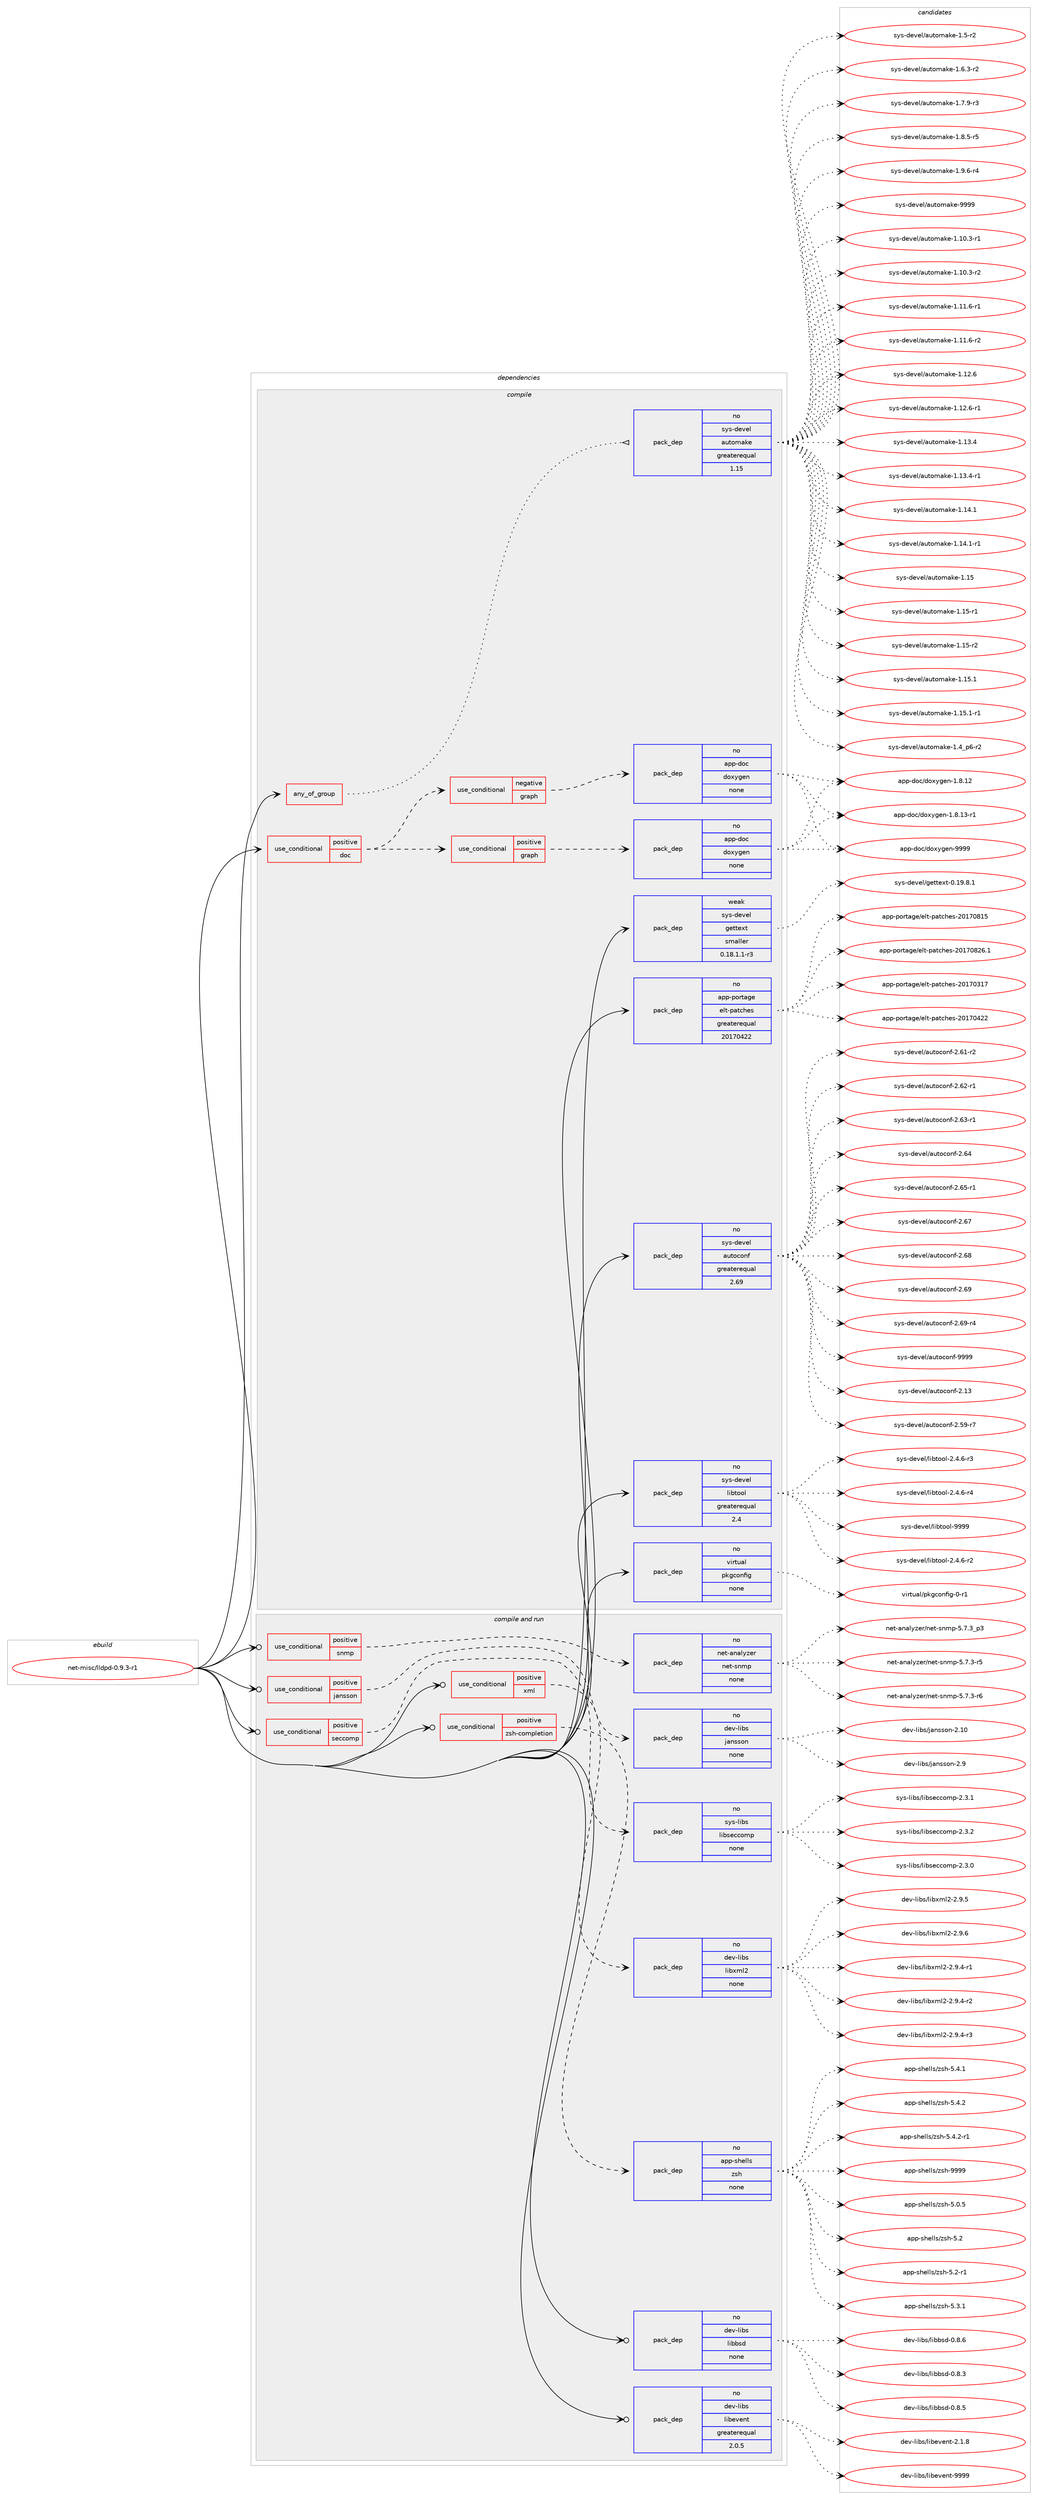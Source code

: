 digraph prolog {

# *************
# Graph options
# *************

newrank=true;
concentrate=true;
compound=true;
graph [rankdir=LR,fontname=Helvetica,fontsize=10,ranksep=1.5];#, ranksep=2.5, nodesep=0.2];
edge  [arrowhead=vee];
node  [fontname=Helvetica,fontsize=10];

# **********
# The ebuild
# **********

subgraph cluster_leftcol {
color=gray;
rank=same;
label=<<i>ebuild</i>>;
id [label="net-misc/lldpd-0.9.3-r1", color=red, width=4, href="../net-misc/lldpd-0.9.3-r1.svg"];
}

# ****************
# The dependencies
# ****************

subgraph cluster_midcol {
color=gray;
label=<<i>dependencies</i>>;
subgraph cluster_compile {
fillcolor="#eeeeee";
style=filled;
label=<<i>compile</i>>;
subgraph any7029 {
dependency426868 [label=<<TABLE BORDER="0" CELLBORDER="1" CELLSPACING="0" CELLPADDING="4"><TR><TD CELLPADDING="10">any_of_group</TD></TR></TABLE>>, shape=none, color=red];subgraph pack313881 {
dependency426869 [label=<<TABLE BORDER="0" CELLBORDER="1" CELLSPACING="0" CELLPADDING="4" WIDTH="220"><TR><TD ROWSPAN="6" CELLPADDING="30">pack_dep</TD></TR><TR><TD WIDTH="110">no</TD></TR><TR><TD>sys-devel</TD></TR><TR><TD>automake</TD></TR><TR><TD>greaterequal</TD></TR><TR><TD>1.15</TD></TR></TABLE>>, shape=none, color=blue];
}
dependency426868:e -> dependency426869:w [weight=20,style="dotted",arrowhead="oinv"];
}
id:e -> dependency426868:w [weight=20,style="solid",arrowhead="vee"];
subgraph cond105765 {
dependency426870 [label=<<TABLE BORDER="0" CELLBORDER="1" CELLSPACING="0" CELLPADDING="4"><TR><TD ROWSPAN="3" CELLPADDING="10">use_conditional</TD></TR><TR><TD>positive</TD></TR><TR><TD>doc</TD></TR></TABLE>>, shape=none, color=red];
subgraph cond105766 {
dependency426871 [label=<<TABLE BORDER="0" CELLBORDER="1" CELLSPACING="0" CELLPADDING="4"><TR><TD ROWSPAN="3" CELLPADDING="10">use_conditional</TD></TR><TR><TD>positive</TD></TR><TR><TD>graph</TD></TR></TABLE>>, shape=none, color=red];
subgraph pack313882 {
dependency426872 [label=<<TABLE BORDER="0" CELLBORDER="1" CELLSPACING="0" CELLPADDING="4" WIDTH="220"><TR><TD ROWSPAN="6" CELLPADDING="30">pack_dep</TD></TR><TR><TD WIDTH="110">no</TD></TR><TR><TD>app-doc</TD></TR><TR><TD>doxygen</TD></TR><TR><TD>none</TD></TR><TR><TD></TD></TR></TABLE>>, shape=none, color=blue];
}
dependency426871:e -> dependency426872:w [weight=20,style="dashed",arrowhead="vee"];
}
dependency426870:e -> dependency426871:w [weight=20,style="dashed",arrowhead="vee"];
subgraph cond105767 {
dependency426873 [label=<<TABLE BORDER="0" CELLBORDER="1" CELLSPACING="0" CELLPADDING="4"><TR><TD ROWSPAN="3" CELLPADDING="10">use_conditional</TD></TR><TR><TD>negative</TD></TR><TR><TD>graph</TD></TR></TABLE>>, shape=none, color=red];
subgraph pack313883 {
dependency426874 [label=<<TABLE BORDER="0" CELLBORDER="1" CELLSPACING="0" CELLPADDING="4" WIDTH="220"><TR><TD ROWSPAN="6" CELLPADDING="30">pack_dep</TD></TR><TR><TD WIDTH="110">no</TD></TR><TR><TD>app-doc</TD></TR><TR><TD>doxygen</TD></TR><TR><TD>none</TD></TR><TR><TD></TD></TR></TABLE>>, shape=none, color=blue];
}
dependency426873:e -> dependency426874:w [weight=20,style="dashed",arrowhead="vee"];
}
dependency426870:e -> dependency426873:w [weight=20,style="dashed",arrowhead="vee"];
}
id:e -> dependency426870:w [weight=20,style="solid",arrowhead="vee"];
subgraph pack313884 {
dependency426875 [label=<<TABLE BORDER="0" CELLBORDER="1" CELLSPACING="0" CELLPADDING="4" WIDTH="220"><TR><TD ROWSPAN="6" CELLPADDING="30">pack_dep</TD></TR><TR><TD WIDTH="110">no</TD></TR><TR><TD>app-portage</TD></TR><TR><TD>elt-patches</TD></TR><TR><TD>greaterequal</TD></TR><TR><TD>20170422</TD></TR></TABLE>>, shape=none, color=blue];
}
id:e -> dependency426875:w [weight=20,style="solid",arrowhead="vee"];
subgraph pack313885 {
dependency426876 [label=<<TABLE BORDER="0" CELLBORDER="1" CELLSPACING="0" CELLPADDING="4" WIDTH="220"><TR><TD ROWSPAN="6" CELLPADDING="30">pack_dep</TD></TR><TR><TD WIDTH="110">no</TD></TR><TR><TD>sys-devel</TD></TR><TR><TD>autoconf</TD></TR><TR><TD>greaterequal</TD></TR><TR><TD>2.69</TD></TR></TABLE>>, shape=none, color=blue];
}
id:e -> dependency426876:w [weight=20,style="solid",arrowhead="vee"];
subgraph pack313886 {
dependency426877 [label=<<TABLE BORDER="0" CELLBORDER="1" CELLSPACING="0" CELLPADDING="4" WIDTH="220"><TR><TD ROWSPAN="6" CELLPADDING="30">pack_dep</TD></TR><TR><TD WIDTH="110">no</TD></TR><TR><TD>sys-devel</TD></TR><TR><TD>libtool</TD></TR><TR><TD>greaterequal</TD></TR><TR><TD>2.4</TD></TR></TABLE>>, shape=none, color=blue];
}
id:e -> dependency426877:w [weight=20,style="solid",arrowhead="vee"];
subgraph pack313887 {
dependency426878 [label=<<TABLE BORDER="0" CELLBORDER="1" CELLSPACING="0" CELLPADDING="4" WIDTH="220"><TR><TD ROWSPAN="6" CELLPADDING="30">pack_dep</TD></TR><TR><TD WIDTH="110">no</TD></TR><TR><TD>virtual</TD></TR><TR><TD>pkgconfig</TD></TR><TR><TD>none</TD></TR><TR><TD></TD></TR></TABLE>>, shape=none, color=blue];
}
id:e -> dependency426878:w [weight=20,style="solid",arrowhead="vee"];
subgraph pack313888 {
dependency426879 [label=<<TABLE BORDER="0" CELLBORDER="1" CELLSPACING="0" CELLPADDING="4" WIDTH="220"><TR><TD ROWSPAN="6" CELLPADDING="30">pack_dep</TD></TR><TR><TD WIDTH="110">weak</TD></TR><TR><TD>sys-devel</TD></TR><TR><TD>gettext</TD></TR><TR><TD>smaller</TD></TR><TR><TD>0.18.1.1-r3</TD></TR></TABLE>>, shape=none, color=blue];
}
id:e -> dependency426879:w [weight=20,style="solid",arrowhead="vee"];
}
subgraph cluster_compileandrun {
fillcolor="#eeeeee";
style=filled;
label=<<i>compile and run</i>>;
subgraph cond105768 {
dependency426880 [label=<<TABLE BORDER="0" CELLBORDER="1" CELLSPACING="0" CELLPADDING="4"><TR><TD ROWSPAN="3" CELLPADDING="10">use_conditional</TD></TR><TR><TD>positive</TD></TR><TR><TD>jansson</TD></TR></TABLE>>, shape=none, color=red];
subgraph pack313889 {
dependency426881 [label=<<TABLE BORDER="0" CELLBORDER="1" CELLSPACING="0" CELLPADDING="4" WIDTH="220"><TR><TD ROWSPAN="6" CELLPADDING="30">pack_dep</TD></TR><TR><TD WIDTH="110">no</TD></TR><TR><TD>dev-libs</TD></TR><TR><TD>jansson</TD></TR><TR><TD>none</TD></TR><TR><TD></TD></TR></TABLE>>, shape=none, color=blue];
}
dependency426880:e -> dependency426881:w [weight=20,style="dashed",arrowhead="vee"];
}
id:e -> dependency426880:w [weight=20,style="solid",arrowhead="odotvee"];
subgraph cond105769 {
dependency426882 [label=<<TABLE BORDER="0" CELLBORDER="1" CELLSPACING="0" CELLPADDING="4"><TR><TD ROWSPAN="3" CELLPADDING="10">use_conditional</TD></TR><TR><TD>positive</TD></TR><TR><TD>seccomp</TD></TR></TABLE>>, shape=none, color=red];
subgraph pack313890 {
dependency426883 [label=<<TABLE BORDER="0" CELLBORDER="1" CELLSPACING="0" CELLPADDING="4" WIDTH="220"><TR><TD ROWSPAN="6" CELLPADDING="30">pack_dep</TD></TR><TR><TD WIDTH="110">no</TD></TR><TR><TD>sys-libs</TD></TR><TR><TD>libseccomp</TD></TR><TR><TD>none</TD></TR><TR><TD></TD></TR></TABLE>>, shape=none, color=blue];
}
dependency426882:e -> dependency426883:w [weight=20,style="dashed",arrowhead="vee"];
}
id:e -> dependency426882:w [weight=20,style="solid",arrowhead="odotvee"];
subgraph cond105770 {
dependency426884 [label=<<TABLE BORDER="0" CELLBORDER="1" CELLSPACING="0" CELLPADDING="4"><TR><TD ROWSPAN="3" CELLPADDING="10">use_conditional</TD></TR><TR><TD>positive</TD></TR><TR><TD>snmp</TD></TR></TABLE>>, shape=none, color=red];
subgraph pack313891 {
dependency426885 [label=<<TABLE BORDER="0" CELLBORDER="1" CELLSPACING="0" CELLPADDING="4" WIDTH="220"><TR><TD ROWSPAN="6" CELLPADDING="30">pack_dep</TD></TR><TR><TD WIDTH="110">no</TD></TR><TR><TD>net-analyzer</TD></TR><TR><TD>net-snmp</TD></TR><TR><TD>none</TD></TR><TR><TD></TD></TR></TABLE>>, shape=none, color=blue];
}
dependency426884:e -> dependency426885:w [weight=20,style="dashed",arrowhead="vee"];
}
id:e -> dependency426884:w [weight=20,style="solid",arrowhead="odotvee"];
subgraph cond105771 {
dependency426886 [label=<<TABLE BORDER="0" CELLBORDER="1" CELLSPACING="0" CELLPADDING="4"><TR><TD ROWSPAN="3" CELLPADDING="10">use_conditional</TD></TR><TR><TD>positive</TD></TR><TR><TD>xml</TD></TR></TABLE>>, shape=none, color=red];
subgraph pack313892 {
dependency426887 [label=<<TABLE BORDER="0" CELLBORDER="1" CELLSPACING="0" CELLPADDING="4" WIDTH="220"><TR><TD ROWSPAN="6" CELLPADDING="30">pack_dep</TD></TR><TR><TD WIDTH="110">no</TD></TR><TR><TD>dev-libs</TD></TR><TR><TD>libxml2</TD></TR><TR><TD>none</TD></TR><TR><TD></TD></TR></TABLE>>, shape=none, color=blue];
}
dependency426886:e -> dependency426887:w [weight=20,style="dashed",arrowhead="vee"];
}
id:e -> dependency426886:w [weight=20,style="solid",arrowhead="odotvee"];
subgraph cond105772 {
dependency426888 [label=<<TABLE BORDER="0" CELLBORDER="1" CELLSPACING="0" CELLPADDING="4"><TR><TD ROWSPAN="3" CELLPADDING="10">use_conditional</TD></TR><TR><TD>positive</TD></TR><TR><TD>zsh-completion</TD></TR></TABLE>>, shape=none, color=red];
subgraph pack313893 {
dependency426889 [label=<<TABLE BORDER="0" CELLBORDER="1" CELLSPACING="0" CELLPADDING="4" WIDTH="220"><TR><TD ROWSPAN="6" CELLPADDING="30">pack_dep</TD></TR><TR><TD WIDTH="110">no</TD></TR><TR><TD>app-shells</TD></TR><TR><TD>zsh</TD></TR><TR><TD>none</TD></TR><TR><TD></TD></TR></TABLE>>, shape=none, color=blue];
}
dependency426888:e -> dependency426889:w [weight=20,style="dashed",arrowhead="vee"];
}
id:e -> dependency426888:w [weight=20,style="solid",arrowhead="odotvee"];
subgraph pack313894 {
dependency426890 [label=<<TABLE BORDER="0" CELLBORDER="1" CELLSPACING="0" CELLPADDING="4" WIDTH="220"><TR><TD ROWSPAN="6" CELLPADDING="30">pack_dep</TD></TR><TR><TD WIDTH="110">no</TD></TR><TR><TD>dev-libs</TD></TR><TR><TD>libbsd</TD></TR><TR><TD>none</TD></TR><TR><TD></TD></TR></TABLE>>, shape=none, color=blue];
}
id:e -> dependency426890:w [weight=20,style="solid",arrowhead="odotvee"];
subgraph pack313895 {
dependency426891 [label=<<TABLE BORDER="0" CELLBORDER="1" CELLSPACING="0" CELLPADDING="4" WIDTH="220"><TR><TD ROWSPAN="6" CELLPADDING="30">pack_dep</TD></TR><TR><TD WIDTH="110">no</TD></TR><TR><TD>dev-libs</TD></TR><TR><TD>libevent</TD></TR><TR><TD>greaterequal</TD></TR><TR><TD>2.0.5</TD></TR></TABLE>>, shape=none, color=blue];
}
id:e -> dependency426891:w [weight=20,style="solid",arrowhead="odotvee"];
}
subgraph cluster_run {
fillcolor="#eeeeee";
style=filled;
label=<<i>run</i>>;
}
}

# **************
# The candidates
# **************

subgraph cluster_choices {
rank=same;
color=gray;
label=<<i>candidates</i>>;

subgraph choice313881 {
color=black;
nodesep=1;
choice11512111545100101118101108479711711611110997107101454946494846514511449 [label="sys-devel/automake-1.10.3-r1", color=red, width=4,href="../sys-devel/automake-1.10.3-r1.svg"];
choice11512111545100101118101108479711711611110997107101454946494846514511450 [label="sys-devel/automake-1.10.3-r2", color=red, width=4,href="../sys-devel/automake-1.10.3-r2.svg"];
choice11512111545100101118101108479711711611110997107101454946494946544511449 [label="sys-devel/automake-1.11.6-r1", color=red, width=4,href="../sys-devel/automake-1.11.6-r1.svg"];
choice11512111545100101118101108479711711611110997107101454946494946544511450 [label="sys-devel/automake-1.11.6-r2", color=red, width=4,href="../sys-devel/automake-1.11.6-r2.svg"];
choice1151211154510010111810110847971171161111099710710145494649504654 [label="sys-devel/automake-1.12.6", color=red, width=4,href="../sys-devel/automake-1.12.6.svg"];
choice11512111545100101118101108479711711611110997107101454946495046544511449 [label="sys-devel/automake-1.12.6-r1", color=red, width=4,href="../sys-devel/automake-1.12.6-r1.svg"];
choice1151211154510010111810110847971171161111099710710145494649514652 [label="sys-devel/automake-1.13.4", color=red, width=4,href="../sys-devel/automake-1.13.4.svg"];
choice11512111545100101118101108479711711611110997107101454946495146524511449 [label="sys-devel/automake-1.13.4-r1", color=red, width=4,href="../sys-devel/automake-1.13.4-r1.svg"];
choice1151211154510010111810110847971171161111099710710145494649524649 [label="sys-devel/automake-1.14.1", color=red, width=4,href="../sys-devel/automake-1.14.1.svg"];
choice11512111545100101118101108479711711611110997107101454946495246494511449 [label="sys-devel/automake-1.14.1-r1", color=red, width=4,href="../sys-devel/automake-1.14.1-r1.svg"];
choice115121115451001011181011084797117116111109971071014549464953 [label="sys-devel/automake-1.15", color=red, width=4,href="../sys-devel/automake-1.15.svg"];
choice1151211154510010111810110847971171161111099710710145494649534511449 [label="sys-devel/automake-1.15-r1", color=red, width=4,href="../sys-devel/automake-1.15-r1.svg"];
choice1151211154510010111810110847971171161111099710710145494649534511450 [label="sys-devel/automake-1.15-r2", color=red, width=4,href="../sys-devel/automake-1.15-r2.svg"];
choice1151211154510010111810110847971171161111099710710145494649534649 [label="sys-devel/automake-1.15.1", color=red, width=4,href="../sys-devel/automake-1.15.1.svg"];
choice11512111545100101118101108479711711611110997107101454946495346494511449 [label="sys-devel/automake-1.15.1-r1", color=red, width=4,href="../sys-devel/automake-1.15.1-r1.svg"];
choice115121115451001011181011084797117116111109971071014549465295112544511450 [label="sys-devel/automake-1.4_p6-r2", color=red, width=4,href="../sys-devel/automake-1.4_p6-r2.svg"];
choice11512111545100101118101108479711711611110997107101454946534511450 [label="sys-devel/automake-1.5-r2", color=red, width=4,href="../sys-devel/automake-1.5-r2.svg"];
choice115121115451001011181011084797117116111109971071014549465446514511450 [label="sys-devel/automake-1.6.3-r2", color=red, width=4,href="../sys-devel/automake-1.6.3-r2.svg"];
choice115121115451001011181011084797117116111109971071014549465546574511451 [label="sys-devel/automake-1.7.9-r3", color=red, width=4,href="../sys-devel/automake-1.7.9-r3.svg"];
choice115121115451001011181011084797117116111109971071014549465646534511453 [label="sys-devel/automake-1.8.5-r5", color=red, width=4,href="../sys-devel/automake-1.8.5-r5.svg"];
choice115121115451001011181011084797117116111109971071014549465746544511452 [label="sys-devel/automake-1.9.6-r4", color=red, width=4,href="../sys-devel/automake-1.9.6-r4.svg"];
choice115121115451001011181011084797117116111109971071014557575757 [label="sys-devel/automake-9999", color=red, width=4,href="../sys-devel/automake-9999.svg"];
dependency426869:e -> choice11512111545100101118101108479711711611110997107101454946494846514511449:w [style=dotted,weight="100"];
dependency426869:e -> choice11512111545100101118101108479711711611110997107101454946494846514511450:w [style=dotted,weight="100"];
dependency426869:e -> choice11512111545100101118101108479711711611110997107101454946494946544511449:w [style=dotted,weight="100"];
dependency426869:e -> choice11512111545100101118101108479711711611110997107101454946494946544511450:w [style=dotted,weight="100"];
dependency426869:e -> choice1151211154510010111810110847971171161111099710710145494649504654:w [style=dotted,weight="100"];
dependency426869:e -> choice11512111545100101118101108479711711611110997107101454946495046544511449:w [style=dotted,weight="100"];
dependency426869:e -> choice1151211154510010111810110847971171161111099710710145494649514652:w [style=dotted,weight="100"];
dependency426869:e -> choice11512111545100101118101108479711711611110997107101454946495146524511449:w [style=dotted,weight="100"];
dependency426869:e -> choice1151211154510010111810110847971171161111099710710145494649524649:w [style=dotted,weight="100"];
dependency426869:e -> choice11512111545100101118101108479711711611110997107101454946495246494511449:w [style=dotted,weight="100"];
dependency426869:e -> choice115121115451001011181011084797117116111109971071014549464953:w [style=dotted,weight="100"];
dependency426869:e -> choice1151211154510010111810110847971171161111099710710145494649534511449:w [style=dotted,weight="100"];
dependency426869:e -> choice1151211154510010111810110847971171161111099710710145494649534511450:w [style=dotted,weight="100"];
dependency426869:e -> choice1151211154510010111810110847971171161111099710710145494649534649:w [style=dotted,weight="100"];
dependency426869:e -> choice11512111545100101118101108479711711611110997107101454946495346494511449:w [style=dotted,weight="100"];
dependency426869:e -> choice115121115451001011181011084797117116111109971071014549465295112544511450:w [style=dotted,weight="100"];
dependency426869:e -> choice11512111545100101118101108479711711611110997107101454946534511450:w [style=dotted,weight="100"];
dependency426869:e -> choice115121115451001011181011084797117116111109971071014549465446514511450:w [style=dotted,weight="100"];
dependency426869:e -> choice115121115451001011181011084797117116111109971071014549465546574511451:w [style=dotted,weight="100"];
dependency426869:e -> choice115121115451001011181011084797117116111109971071014549465646534511453:w [style=dotted,weight="100"];
dependency426869:e -> choice115121115451001011181011084797117116111109971071014549465746544511452:w [style=dotted,weight="100"];
dependency426869:e -> choice115121115451001011181011084797117116111109971071014557575757:w [style=dotted,weight="100"];
}
subgraph choice313882 {
color=black;
nodesep=1;
choice9711211245100111994710011112012110310111045494656464950 [label="app-doc/doxygen-1.8.12", color=red, width=4,href="../app-doc/doxygen-1.8.12.svg"];
choice97112112451001119947100111120121103101110454946564649514511449 [label="app-doc/doxygen-1.8.13-r1", color=red, width=4,href="../app-doc/doxygen-1.8.13-r1.svg"];
choice971121124510011199471001111201211031011104557575757 [label="app-doc/doxygen-9999", color=red, width=4,href="../app-doc/doxygen-9999.svg"];
dependency426872:e -> choice9711211245100111994710011112012110310111045494656464950:w [style=dotted,weight="100"];
dependency426872:e -> choice97112112451001119947100111120121103101110454946564649514511449:w [style=dotted,weight="100"];
dependency426872:e -> choice971121124510011199471001111201211031011104557575757:w [style=dotted,weight="100"];
}
subgraph choice313883 {
color=black;
nodesep=1;
choice9711211245100111994710011112012110310111045494656464950 [label="app-doc/doxygen-1.8.12", color=red, width=4,href="../app-doc/doxygen-1.8.12.svg"];
choice97112112451001119947100111120121103101110454946564649514511449 [label="app-doc/doxygen-1.8.13-r1", color=red, width=4,href="../app-doc/doxygen-1.8.13-r1.svg"];
choice971121124510011199471001111201211031011104557575757 [label="app-doc/doxygen-9999", color=red, width=4,href="../app-doc/doxygen-9999.svg"];
dependency426874:e -> choice9711211245100111994710011112012110310111045494656464950:w [style=dotted,weight="100"];
dependency426874:e -> choice97112112451001119947100111120121103101110454946564649514511449:w [style=dotted,weight="100"];
dependency426874:e -> choice971121124510011199471001111201211031011104557575757:w [style=dotted,weight="100"];
}
subgraph choice313884 {
color=black;
nodesep=1;
choice97112112451121111141169710310147101108116451129711699104101115455048495548514955 [label="app-portage/elt-patches-20170317", color=red, width=4,href="../app-portage/elt-patches-20170317.svg"];
choice97112112451121111141169710310147101108116451129711699104101115455048495548525050 [label="app-portage/elt-patches-20170422", color=red, width=4,href="../app-portage/elt-patches-20170422.svg"];
choice97112112451121111141169710310147101108116451129711699104101115455048495548564953 [label="app-portage/elt-patches-20170815", color=red, width=4,href="../app-portage/elt-patches-20170815.svg"];
choice971121124511211111411697103101471011081164511297116991041011154550484955485650544649 [label="app-portage/elt-patches-20170826.1", color=red, width=4,href="../app-portage/elt-patches-20170826.1.svg"];
dependency426875:e -> choice97112112451121111141169710310147101108116451129711699104101115455048495548514955:w [style=dotted,weight="100"];
dependency426875:e -> choice97112112451121111141169710310147101108116451129711699104101115455048495548525050:w [style=dotted,weight="100"];
dependency426875:e -> choice97112112451121111141169710310147101108116451129711699104101115455048495548564953:w [style=dotted,weight="100"];
dependency426875:e -> choice971121124511211111411697103101471011081164511297116991041011154550484955485650544649:w [style=dotted,weight="100"];
}
subgraph choice313885 {
color=black;
nodesep=1;
choice115121115451001011181011084797117116111991111101024550464951 [label="sys-devel/autoconf-2.13", color=red, width=4,href="../sys-devel/autoconf-2.13.svg"];
choice1151211154510010111810110847971171161119911111010245504653574511455 [label="sys-devel/autoconf-2.59-r7", color=red, width=4,href="../sys-devel/autoconf-2.59-r7.svg"];
choice1151211154510010111810110847971171161119911111010245504654494511450 [label="sys-devel/autoconf-2.61-r2", color=red, width=4,href="../sys-devel/autoconf-2.61-r2.svg"];
choice1151211154510010111810110847971171161119911111010245504654504511449 [label="sys-devel/autoconf-2.62-r1", color=red, width=4,href="../sys-devel/autoconf-2.62-r1.svg"];
choice1151211154510010111810110847971171161119911111010245504654514511449 [label="sys-devel/autoconf-2.63-r1", color=red, width=4,href="../sys-devel/autoconf-2.63-r1.svg"];
choice115121115451001011181011084797117116111991111101024550465452 [label="sys-devel/autoconf-2.64", color=red, width=4,href="../sys-devel/autoconf-2.64.svg"];
choice1151211154510010111810110847971171161119911111010245504654534511449 [label="sys-devel/autoconf-2.65-r1", color=red, width=4,href="../sys-devel/autoconf-2.65-r1.svg"];
choice115121115451001011181011084797117116111991111101024550465455 [label="sys-devel/autoconf-2.67", color=red, width=4,href="../sys-devel/autoconf-2.67.svg"];
choice115121115451001011181011084797117116111991111101024550465456 [label="sys-devel/autoconf-2.68", color=red, width=4,href="../sys-devel/autoconf-2.68.svg"];
choice115121115451001011181011084797117116111991111101024550465457 [label="sys-devel/autoconf-2.69", color=red, width=4,href="../sys-devel/autoconf-2.69.svg"];
choice1151211154510010111810110847971171161119911111010245504654574511452 [label="sys-devel/autoconf-2.69-r4", color=red, width=4,href="../sys-devel/autoconf-2.69-r4.svg"];
choice115121115451001011181011084797117116111991111101024557575757 [label="sys-devel/autoconf-9999", color=red, width=4,href="../sys-devel/autoconf-9999.svg"];
dependency426876:e -> choice115121115451001011181011084797117116111991111101024550464951:w [style=dotted,weight="100"];
dependency426876:e -> choice1151211154510010111810110847971171161119911111010245504653574511455:w [style=dotted,weight="100"];
dependency426876:e -> choice1151211154510010111810110847971171161119911111010245504654494511450:w [style=dotted,weight="100"];
dependency426876:e -> choice1151211154510010111810110847971171161119911111010245504654504511449:w [style=dotted,weight="100"];
dependency426876:e -> choice1151211154510010111810110847971171161119911111010245504654514511449:w [style=dotted,weight="100"];
dependency426876:e -> choice115121115451001011181011084797117116111991111101024550465452:w [style=dotted,weight="100"];
dependency426876:e -> choice1151211154510010111810110847971171161119911111010245504654534511449:w [style=dotted,weight="100"];
dependency426876:e -> choice115121115451001011181011084797117116111991111101024550465455:w [style=dotted,weight="100"];
dependency426876:e -> choice115121115451001011181011084797117116111991111101024550465456:w [style=dotted,weight="100"];
dependency426876:e -> choice115121115451001011181011084797117116111991111101024550465457:w [style=dotted,weight="100"];
dependency426876:e -> choice1151211154510010111810110847971171161119911111010245504654574511452:w [style=dotted,weight="100"];
dependency426876:e -> choice115121115451001011181011084797117116111991111101024557575757:w [style=dotted,weight="100"];
}
subgraph choice313886 {
color=black;
nodesep=1;
choice1151211154510010111810110847108105981161111111084550465246544511450 [label="sys-devel/libtool-2.4.6-r2", color=red, width=4,href="../sys-devel/libtool-2.4.6-r2.svg"];
choice1151211154510010111810110847108105981161111111084550465246544511451 [label="sys-devel/libtool-2.4.6-r3", color=red, width=4,href="../sys-devel/libtool-2.4.6-r3.svg"];
choice1151211154510010111810110847108105981161111111084550465246544511452 [label="sys-devel/libtool-2.4.6-r4", color=red, width=4,href="../sys-devel/libtool-2.4.6-r4.svg"];
choice1151211154510010111810110847108105981161111111084557575757 [label="sys-devel/libtool-9999", color=red, width=4,href="../sys-devel/libtool-9999.svg"];
dependency426877:e -> choice1151211154510010111810110847108105981161111111084550465246544511450:w [style=dotted,weight="100"];
dependency426877:e -> choice1151211154510010111810110847108105981161111111084550465246544511451:w [style=dotted,weight="100"];
dependency426877:e -> choice1151211154510010111810110847108105981161111111084550465246544511452:w [style=dotted,weight="100"];
dependency426877:e -> choice1151211154510010111810110847108105981161111111084557575757:w [style=dotted,weight="100"];
}
subgraph choice313887 {
color=black;
nodesep=1;
choice11810511411611797108471121071039911111010210510345484511449 [label="virtual/pkgconfig-0-r1", color=red, width=4,href="../virtual/pkgconfig-0-r1.svg"];
dependency426878:e -> choice11810511411611797108471121071039911111010210510345484511449:w [style=dotted,weight="100"];
}
subgraph choice313888 {
color=black;
nodesep=1;
choice1151211154510010111810110847103101116116101120116454846495746564649 [label="sys-devel/gettext-0.19.8.1", color=red, width=4,href="../sys-devel/gettext-0.19.8.1.svg"];
dependency426879:e -> choice1151211154510010111810110847103101116116101120116454846495746564649:w [style=dotted,weight="100"];
}
subgraph choice313889 {
color=black;
nodesep=1;
choice100101118451081059811547106971101151151111104550464948 [label="dev-libs/jansson-2.10", color=red, width=4,href="../dev-libs/jansson-2.10.svg"];
choice1001011184510810598115471069711011511511111045504657 [label="dev-libs/jansson-2.9", color=red, width=4,href="../dev-libs/jansson-2.9.svg"];
dependency426881:e -> choice100101118451081059811547106971101151151111104550464948:w [style=dotted,weight="100"];
dependency426881:e -> choice1001011184510810598115471069711011511511111045504657:w [style=dotted,weight="100"];
}
subgraph choice313890 {
color=black;
nodesep=1;
choice115121115451081059811547108105981151019999111109112455046514648 [label="sys-libs/libseccomp-2.3.0", color=red, width=4,href="../sys-libs/libseccomp-2.3.0.svg"];
choice115121115451081059811547108105981151019999111109112455046514649 [label="sys-libs/libseccomp-2.3.1", color=red, width=4,href="../sys-libs/libseccomp-2.3.1.svg"];
choice115121115451081059811547108105981151019999111109112455046514650 [label="sys-libs/libseccomp-2.3.2", color=red, width=4,href="../sys-libs/libseccomp-2.3.2.svg"];
dependency426883:e -> choice115121115451081059811547108105981151019999111109112455046514648:w [style=dotted,weight="100"];
dependency426883:e -> choice115121115451081059811547108105981151019999111109112455046514649:w [style=dotted,weight="100"];
dependency426883:e -> choice115121115451081059811547108105981151019999111109112455046514650:w [style=dotted,weight="100"];
}
subgraph choice313891 {
color=black;
nodesep=1;
choice11010111645971109710812112210111447110101116451151101091124553465546514511453 [label="net-analyzer/net-snmp-5.7.3-r5", color=red, width=4,href="../net-analyzer/net-snmp-5.7.3-r5.svg"];
choice11010111645971109710812112210111447110101116451151101091124553465546514511454 [label="net-analyzer/net-snmp-5.7.3-r6", color=red, width=4,href="../net-analyzer/net-snmp-5.7.3-r6.svg"];
choice11010111645971109710812112210111447110101116451151101091124553465546519511251 [label="net-analyzer/net-snmp-5.7.3_p3", color=red, width=4,href="../net-analyzer/net-snmp-5.7.3_p3.svg"];
dependency426885:e -> choice11010111645971109710812112210111447110101116451151101091124553465546514511453:w [style=dotted,weight="100"];
dependency426885:e -> choice11010111645971109710812112210111447110101116451151101091124553465546514511454:w [style=dotted,weight="100"];
dependency426885:e -> choice11010111645971109710812112210111447110101116451151101091124553465546519511251:w [style=dotted,weight="100"];
}
subgraph choice313892 {
color=black;
nodesep=1;
choice10010111845108105981154710810598120109108504550465746524511449 [label="dev-libs/libxml2-2.9.4-r1", color=red, width=4,href="../dev-libs/libxml2-2.9.4-r1.svg"];
choice10010111845108105981154710810598120109108504550465746524511450 [label="dev-libs/libxml2-2.9.4-r2", color=red, width=4,href="../dev-libs/libxml2-2.9.4-r2.svg"];
choice10010111845108105981154710810598120109108504550465746524511451 [label="dev-libs/libxml2-2.9.4-r3", color=red, width=4,href="../dev-libs/libxml2-2.9.4-r3.svg"];
choice1001011184510810598115471081059812010910850455046574653 [label="dev-libs/libxml2-2.9.5", color=red, width=4,href="../dev-libs/libxml2-2.9.5.svg"];
choice1001011184510810598115471081059812010910850455046574654 [label="dev-libs/libxml2-2.9.6", color=red, width=4,href="../dev-libs/libxml2-2.9.6.svg"];
dependency426887:e -> choice10010111845108105981154710810598120109108504550465746524511449:w [style=dotted,weight="100"];
dependency426887:e -> choice10010111845108105981154710810598120109108504550465746524511450:w [style=dotted,weight="100"];
dependency426887:e -> choice10010111845108105981154710810598120109108504550465746524511451:w [style=dotted,weight="100"];
dependency426887:e -> choice1001011184510810598115471081059812010910850455046574653:w [style=dotted,weight="100"];
dependency426887:e -> choice1001011184510810598115471081059812010910850455046574654:w [style=dotted,weight="100"];
}
subgraph choice313893 {
color=black;
nodesep=1;
choice971121124511510410110810811547122115104455346484653 [label="app-shells/zsh-5.0.5", color=red, width=4,href="../app-shells/zsh-5.0.5.svg"];
choice97112112451151041011081081154712211510445534650 [label="app-shells/zsh-5.2", color=red, width=4,href="../app-shells/zsh-5.2.svg"];
choice971121124511510410110810811547122115104455346504511449 [label="app-shells/zsh-5.2-r1", color=red, width=4,href="../app-shells/zsh-5.2-r1.svg"];
choice971121124511510410110810811547122115104455346514649 [label="app-shells/zsh-5.3.1", color=red, width=4,href="../app-shells/zsh-5.3.1.svg"];
choice971121124511510410110810811547122115104455346524649 [label="app-shells/zsh-5.4.1", color=red, width=4,href="../app-shells/zsh-5.4.1.svg"];
choice971121124511510410110810811547122115104455346524650 [label="app-shells/zsh-5.4.2", color=red, width=4,href="../app-shells/zsh-5.4.2.svg"];
choice9711211245115104101108108115471221151044553465246504511449 [label="app-shells/zsh-5.4.2-r1", color=red, width=4,href="../app-shells/zsh-5.4.2-r1.svg"];
choice9711211245115104101108108115471221151044557575757 [label="app-shells/zsh-9999", color=red, width=4,href="../app-shells/zsh-9999.svg"];
dependency426889:e -> choice971121124511510410110810811547122115104455346484653:w [style=dotted,weight="100"];
dependency426889:e -> choice97112112451151041011081081154712211510445534650:w [style=dotted,weight="100"];
dependency426889:e -> choice971121124511510410110810811547122115104455346504511449:w [style=dotted,weight="100"];
dependency426889:e -> choice971121124511510410110810811547122115104455346514649:w [style=dotted,weight="100"];
dependency426889:e -> choice971121124511510410110810811547122115104455346524649:w [style=dotted,weight="100"];
dependency426889:e -> choice971121124511510410110810811547122115104455346524650:w [style=dotted,weight="100"];
dependency426889:e -> choice9711211245115104101108108115471221151044553465246504511449:w [style=dotted,weight="100"];
dependency426889:e -> choice9711211245115104101108108115471221151044557575757:w [style=dotted,weight="100"];
}
subgraph choice313894 {
color=black;
nodesep=1;
choice1001011184510810598115471081059898115100454846564651 [label="dev-libs/libbsd-0.8.3", color=red, width=4,href="../dev-libs/libbsd-0.8.3.svg"];
choice1001011184510810598115471081059898115100454846564653 [label="dev-libs/libbsd-0.8.5", color=red, width=4,href="../dev-libs/libbsd-0.8.5.svg"];
choice1001011184510810598115471081059898115100454846564654 [label="dev-libs/libbsd-0.8.6", color=red, width=4,href="../dev-libs/libbsd-0.8.6.svg"];
dependency426890:e -> choice1001011184510810598115471081059898115100454846564651:w [style=dotted,weight="100"];
dependency426890:e -> choice1001011184510810598115471081059898115100454846564653:w [style=dotted,weight="100"];
dependency426890:e -> choice1001011184510810598115471081059898115100454846564654:w [style=dotted,weight="100"];
}
subgraph choice313895 {
color=black;
nodesep=1;
choice10010111845108105981154710810598101118101110116455046494656 [label="dev-libs/libevent-2.1.8", color=red, width=4,href="../dev-libs/libevent-2.1.8.svg"];
choice100101118451081059811547108105981011181011101164557575757 [label="dev-libs/libevent-9999", color=red, width=4,href="../dev-libs/libevent-9999.svg"];
dependency426891:e -> choice10010111845108105981154710810598101118101110116455046494656:w [style=dotted,weight="100"];
dependency426891:e -> choice100101118451081059811547108105981011181011101164557575757:w [style=dotted,weight="100"];
}
}

}
